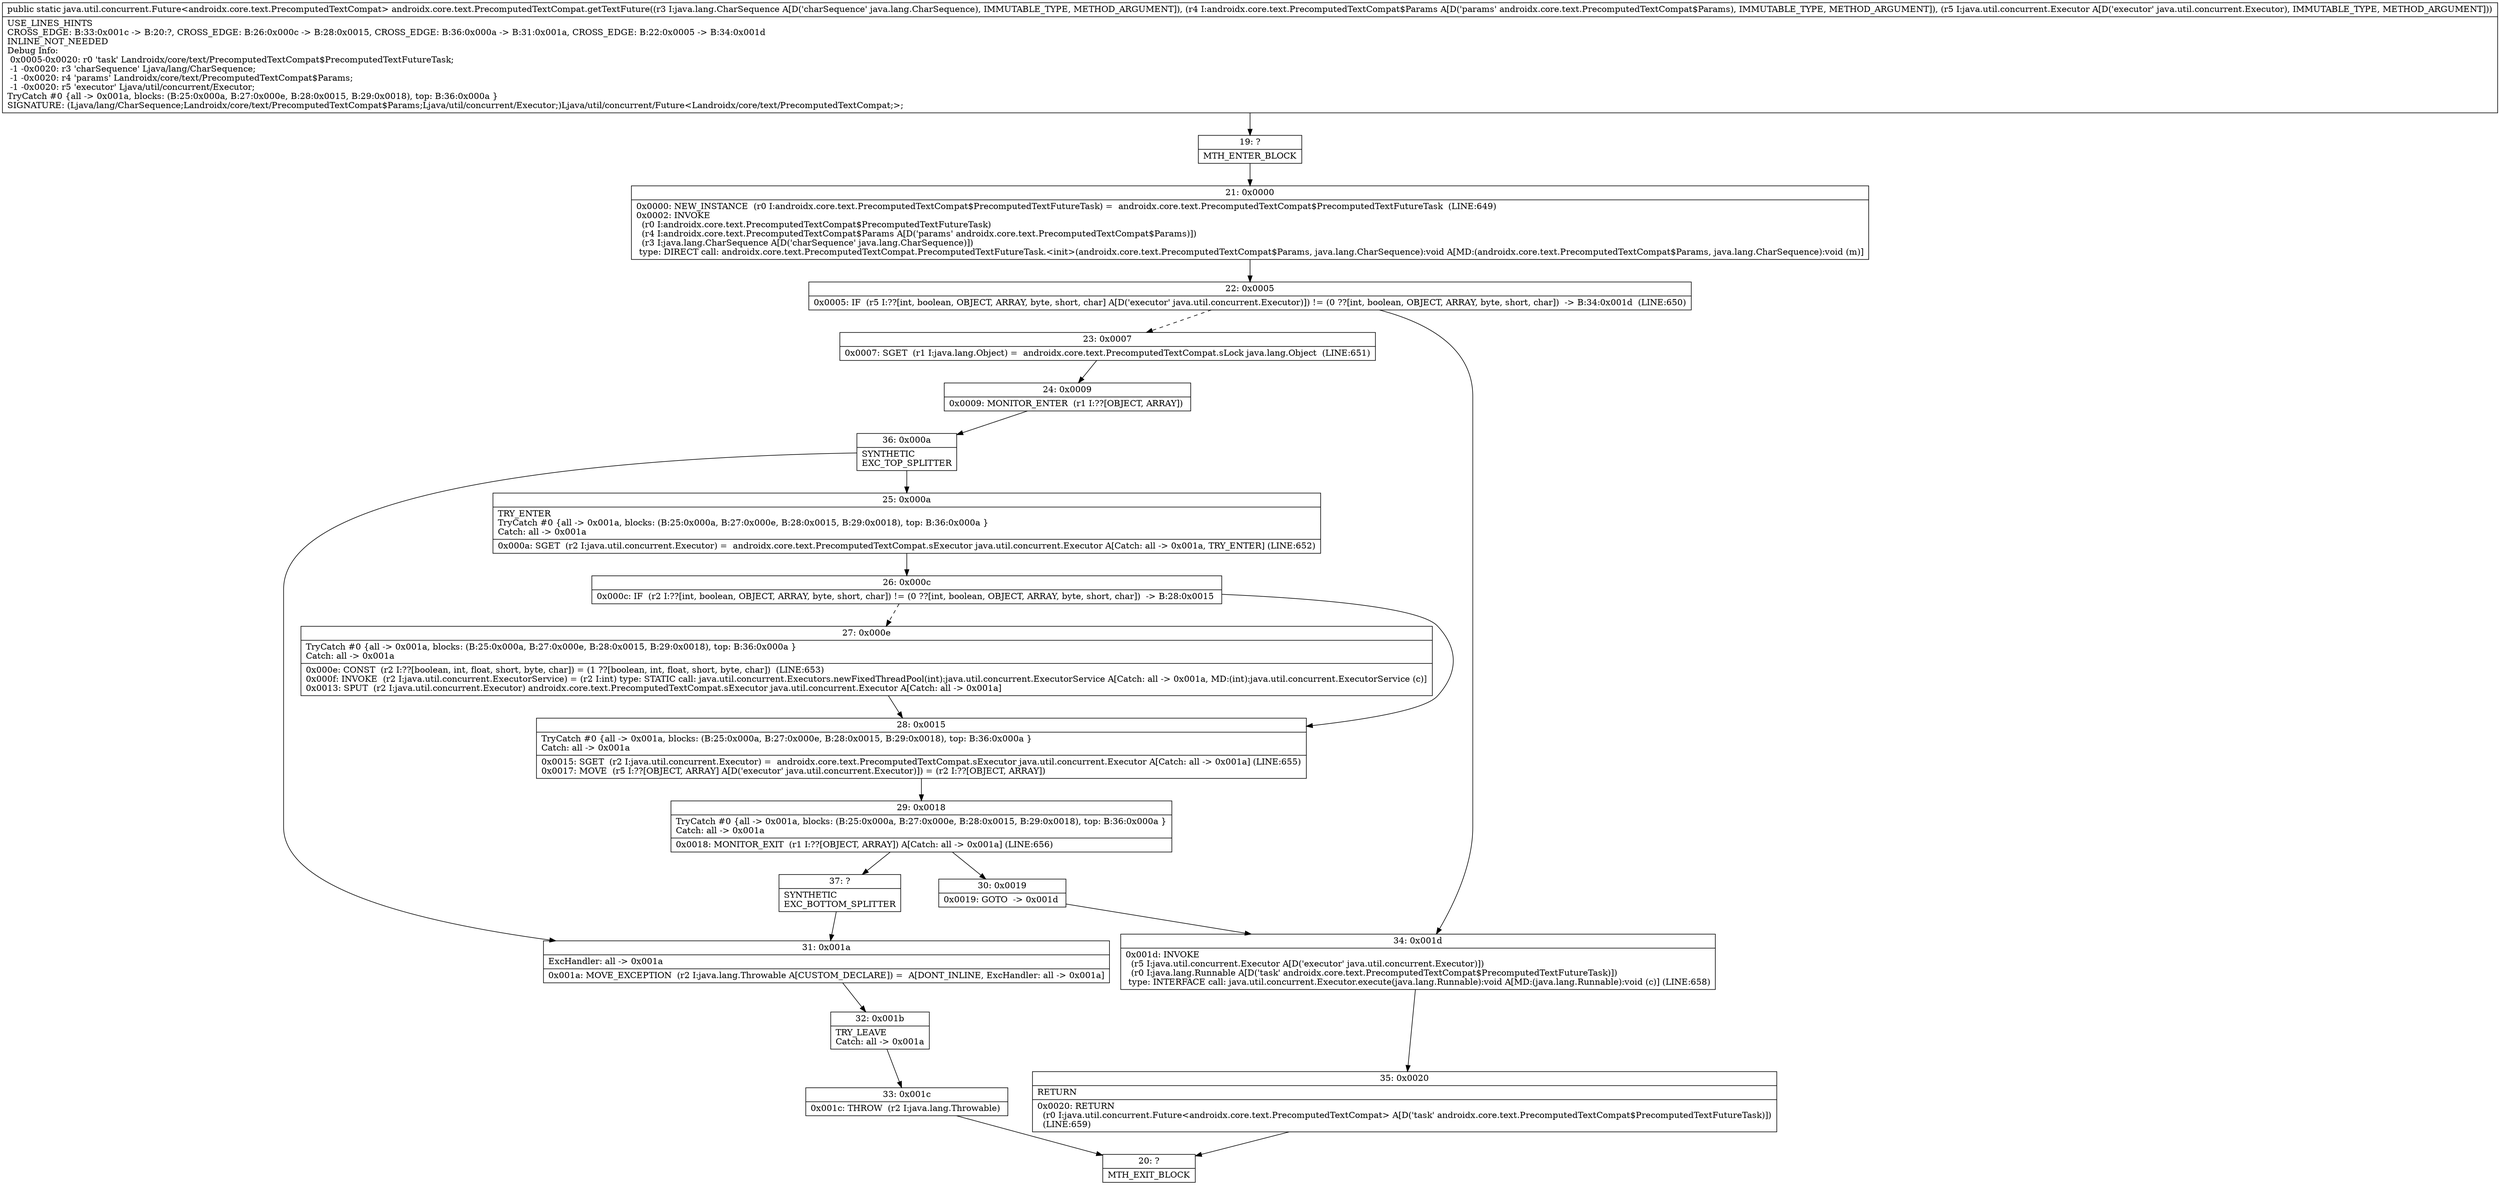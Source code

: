 digraph "CFG forandroidx.core.text.PrecomputedTextCompat.getTextFuture(Ljava\/lang\/CharSequence;Landroidx\/core\/text\/PrecomputedTextCompat$Params;Ljava\/util\/concurrent\/Executor;)Ljava\/util\/concurrent\/Future;" {
Node_19 [shape=record,label="{19\:\ ?|MTH_ENTER_BLOCK\l}"];
Node_21 [shape=record,label="{21\:\ 0x0000|0x0000: NEW_INSTANCE  (r0 I:androidx.core.text.PrecomputedTextCompat$PrecomputedTextFutureTask) =  androidx.core.text.PrecomputedTextCompat$PrecomputedTextFutureTask  (LINE:649)\l0x0002: INVOKE  \l  (r0 I:androidx.core.text.PrecomputedTextCompat$PrecomputedTextFutureTask)\l  (r4 I:androidx.core.text.PrecomputedTextCompat$Params A[D('params' androidx.core.text.PrecomputedTextCompat$Params)])\l  (r3 I:java.lang.CharSequence A[D('charSequence' java.lang.CharSequence)])\l type: DIRECT call: androidx.core.text.PrecomputedTextCompat.PrecomputedTextFutureTask.\<init\>(androidx.core.text.PrecomputedTextCompat$Params, java.lang.CharSequence):void A[MD:(androidx.core.text.PrecomputedTextCompat$Params, java.lang.CharSequence):void (m)]\l}"];
Node_22 [shape=record,label="{22\:\ 0x0005|0x0005: IF  (r5 I:??[int, boolean, OBJECT, ARRAY, byte, short, char] A[D('executor' java.util.concurrent.Executor)]) != (0 ??[int, boolean, OBJECT, ARRAY, byte, short, char])  \-\> B:34:0x001d  (LINE:650)\l}"];
Node_23 [shape=record,label="{23\:\ 0x0007|0x0007: SGET  (r1 I:java.lang.Object) =  androidx.core.text.PrecomputedTextCompat.sLock java.lang.Object  (LINE:651)\l}"];
Node_24 [shape=record,label="{24\:\ 0x0009|0x0009: MONITOR_ENTER  (r1 I:??[OBJECT, ARRAY]) \l}"];
Node_36 [shape=record,label="{36\:\ 0x000a|SYNTHETIC\lEXC_TOP_SPLITTER\l}"];
Node_25 [shape=record,label="{25\:\ 0x000a|TRY_ENTER\lTryCatch #0 \{all \-\> 0x001a, blocks: (B:25:0x000a, B:27:0x000e, B:28:0x0015, B:29:0x0018), top: B:36:0x000a \}\lCatch: all \-\> 0x001a\l|0x000a: SGET  (r2 I:java.util.concurrent.Executor) =  androidx.core.text.PrecomputedTextCompat.sExecutor java.util.concurrent.Executor A[Catch: all \-\> 0x001a, TRY_ENTER] (LINE:652)\l}"];
Node_26 [shape=record,label="{26\:\ 0x000c|0x000c: IF  (r2 I:??[int, boolean, OBJECT, ARRAY, byte, short, char]) != (0 ??[int, boolean, OBJECT, ARRAY, byte, short, char])  \-\> B:28:0x0015 \l}"];
Node_27 [shape=record,label="{27\:\ 0x000e|TryCatch #0 \{all \-\> 0x001a, blocks: (B:25:0x000a, B:27:0x000e, B:28:0x0015, B:29:0x0018), top: B:36:0x000a \}\lCatch: all \-\> 0x001a\l|0x000e: CONST  (r2 I:??[boolean, int, float, short, byte, char]) = (1 ??[boolean, int, float, short, byte, char])  (LINE:653)\l0x000f: INVOKE  (r2 I:java.util.concurrent.ExecutorService) = (r2 I:int) type: STATIC call: java.util.concurrent.Executors.newFixedThreadPool(int):java.util.concurrent.ExecutorService A[Catch: all \-\> 0x001a, MD:(int):java.util.concurrent.ExecutorService (c)]\l0x0013: SPUT  (r2 I:java.util.concurrent.Executor) androidx.core.text.PrecomputedTextCompat.sExecutor java.util.concurrent.Executor A[Catch: all \-\> 0x001a]\l}"];
Node_28 [shape=record,label="{28\:\ 0x0015|TryCatch #0 \{all \-\> 0x001a, blocks: (B:25:0x000a, B:27:0x000e, B:28:0x0015, B:29:0x0018), top: B:36:0x000a \}\lCatch: all \-\> 0x001a\l|0x0015: SGET  (r2 I:java.util.concurrent.Executor) =  androidx.core.text.PrecomputedTextCompat.sExecutor java.util.concurrent.Executor A[Catch: all \-\> 0x001a] (LINE:655)\l0x0017: MOVE  (r5 I:??[OBJECT, ARRAY] A[D('executor' java.util.concurrent.Executor)]) = (r2 I:??[OBJECT, ARRAY]) \l}"];
Node_29 [shape=record,label="{29\:\ 0x0018|TryCatch #0 \{all \-\> 0x001a, blocks: (B:25:0x000a, B:27:0x000e, B:28:0x0015, B:29:0x0018), top: B:36:0x000a \}\lCatch: all \-\> 0x001a\l|0x0018: MONITOR_EXIT  (r1 I:??[OBJECT, ARRAY]) A[Catch: all \-\> 0x001a] (LINE:656)\l}"];
Node_30 [shape=record,label="{30\:\ 0x0019|0x0019: GOTO  \-\> 0x001d \l}"];
Node_37 [shape=record,label="{37\:\ ?|SYNTHETIC\lEXC_BOTTOM_SPLITTER\l}"];
Node_31 [shape=record,label="{31\:\ 0x001a|ExcHandler: all \-\> 0x001a\l|0x001a: MOVE_EXCEPTION  (r2 I:java.lang.Throwable A[CUSTOM_DECLARE]) =  A[DONT_INLINE, ExcHandler: all \-\> 0x001a]\l}"];
Node_32 [shape=record,label="{32\:\ 0x001b|TRY_LEAVE\lCatch: all \-\> 0x001a\l}"];
Node_33 [shape=record,label="{33\:\ 0x001c|0x001c: THROW  (r2 I:java.lang.Throwable) \l}"];
Node_20 [shape=record,label="{20\:\ ?|MTH_EXIT_BLOCK\l}"];
Node_34 [shape=record,label="{34\:\ 0x001d|0x001d: INVOKE  \l  (r5 I:java.util.concurrent.Executor A[D('executor' java.util.concurrent.Executor)])\l  (r0 I:java.lang.Runnable A[D('task' androidx.core.text.PrecomputedTextCompat$PrecomputedTextFutureTask)])\l type: INTERFACE call: java.util.concurrent.Executor.execute(java.lang.Runnable):void A[MD:(java.lang.Runnable):void (c)] (LINE:658)\l}"];
Node_35 [shape=record,label="{35\:\ 0x0020|RETURN\l|0x0020: RETURN  \l  (r0 I:java.util.concurrent.Future\<androidx.core.text.PrecomputedTextCompat\> A[D('task' androidx.core.text.PrecomputedTextCompat$PrecomputedTextFutureTask)])\l  (LINE:659)\l}"];
MethodNode[shape=record,label="{public static java.util.concurrent.Future\<androidx.core.text.PrecomputedTextCompat\> androidx.core.text.PrecomputedTextCompat.getTextFuture((r3 I:java.lang.CharSequence A[D('charSequence' java.lang.CharSequence), IMMUTABLE_TYPE, METHOD_ARGUMENT]), (r4 I:androidx.core.text.PrecomputedTextCompat$Params A[D('params' androidx.core.text.PrecomputedTextCompat$Params), IMMUTABLE_TYPE, METHOD_ARGUMENT]), (r5 I:java.util.concurrent.Executor A[D('executor' java.util.concurrent.Executor), IMMUTABLE_TYPE, METHOD_ARGUMENT]))  | USE_LINES_HINTS\lCROSS_EDGE: B:33:0x001c \-\> B:20:?, CROSS_EDGE: B:26:0x000c \-\> B:28:0x0015, CROSS_EDGE: B:36:0x000a \-\> B:31:0x001a, CROSS_EDGE: B:22:0x0005 \-\> B:34:0x001d\lINLINE_NOT_NEEDED\lDebug Info:\l  0x0005\-0x0020: r0 'task' Landroidx\/core\/text\/PrecomputedTextCompat$PrecomputedTextFutureTask;\l  \-1 \-0x0020: r3 'charSequence' Ljava\/lang\/CharSequence;\l  \-1 \-0x0020: r4 'params' Landroidx\/core\/text\/PrecomputedTextCompat$Params;\l  \-1 \-0x0020: r5 'executor' Ljava\/util\/concurrent\/Executor;\lTryCatch #0 \{all \-\> 0x001a, blocks: (B:25:0x000a, B:27:0x000e, B:28:0x0015, B:29:0x0018), top: B:36:0x000a \}\lSIGNATURE: (Ljava\/lang\/CharSequence;Landroidx\/core\/text\/PrecomputedTextCompat$Params;Ljava\/util\/concurrent\/Executor;)Ljava\/util\/concurrent\/Future\<Landroidx\/core\/text\/PrecomputedTextCompat;\>;\l}"];
MethodNode -> Node_19;Node_19 -> Node_21;
Node_21 -> Node_22;
Node_22 -> Node_23[style=dashed];
Node_22 -> Node_34;
Node_23 -> Node_24;
Node_24 -> Node_36;
Node_36 -> Node_25;
Node_36 -> Node_31;
Node_25 -> Node_26;
Node_26 -> Node_27[style=dashed];
Node_26 -> Node_28;
Node_27 -> Node_28;
Node_28 -> Node_29;
Node_29 -> Node_30;
Node_29 -> Node_37;
Node_30 -> Node_34;
Node_37 -> Node_31;
Node_31 -> Node_32;
Node_32 -> Node_33;
Node_33 -> Node_20;
Node_34 -> Node_35;
Node_35 -> Node_20;
}

